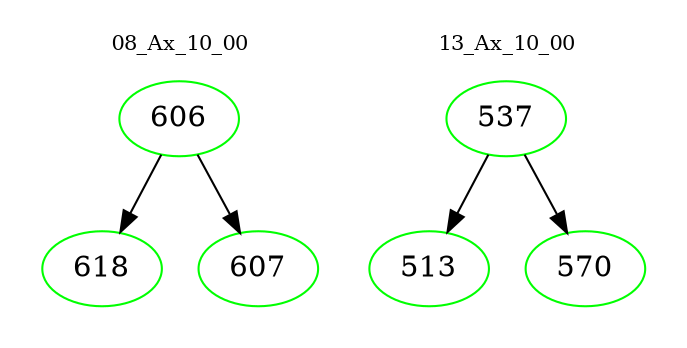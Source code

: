 digraph{
subgraph cluster_0 {
color = white
label = "08_Ax_10_00";
fontsize=10;
T0_606 [label="606", color="green"]
T0_606 -> T0_618 [color="black"]
T0_618 [label="618", color="green"]
T0_606 -> T0_607 [color="black"]
T0_607 [label="607", color="green"]
}
subgraph cluster_1 {
color = white
label = "13_Ax_10_00";
fontsize=10;
T1_537 [label="537", color="green"]
T1_537 -> T1_513 [color="black"]
T1_513 [label="513", color="green"]
T1_537 -> T1_570 [color="black"]
T1_570 [label="570", color="green"]
}
}
